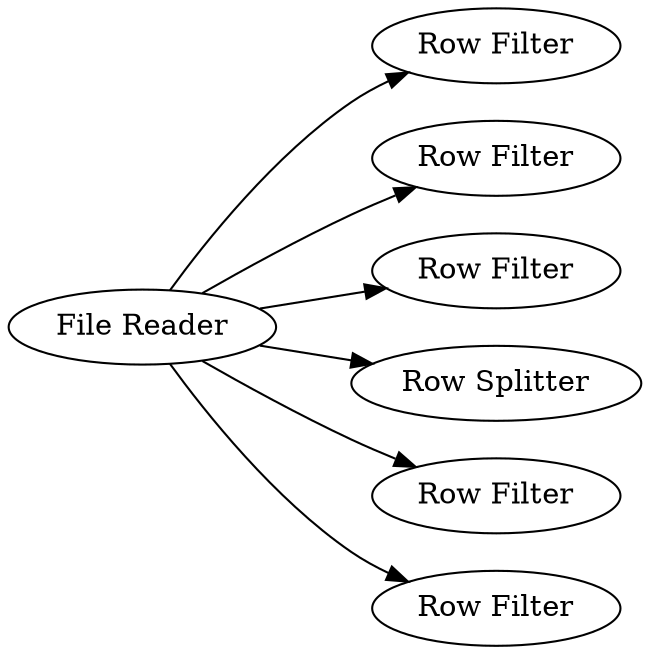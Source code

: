 digraph {
	24 -> 22
	24 -> 9
	24 -> 7
	24 -> 25
	24 -> 4
	24 -> 11
	24 [label="File Reader"]
	7 [label="Row Filter"]
	22 [label="Row Filter"]
	9 [label="Row Filter"]
	11 [label="Row Filter"]
	4 [label="Row Filter"]
	25 [label="Row Splitter"]
	rankdir=LR
}
